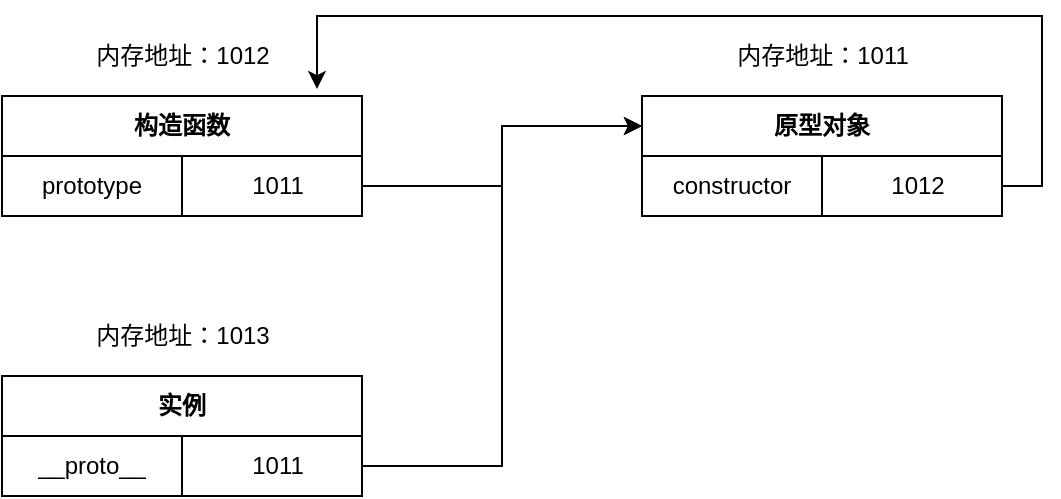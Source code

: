 <mxfile version="13.10.3" type="github">
  <diagram id="EBVEQXoF0AvwcjCBJaCW" name="第 1 页">
    <mxGraphModel dx="652" dy="391" grid="1" gridSize="10" guides="1" tooltips="1" connect="1" arrows="1" fold="1" page="1" pageScale="1" pageWidth="827" pageHeight="1169" math="0" shadow="0">
      <root>
        <mxCell id="0" />
        <mxCell id="1" parent="0" />
        <mxCell id="LH8p48pWrARDBIKsLL2u-25" value="原型对象" style="shape=table;html=1;whiteSpace=wrap;startSize=30;container=1;collapsible=0;childLayout=tableLayout;fixedRows=1;rowLines=0;fontStyle=1;align=center;" vertex="1" parent="1">
          <mxGeometry x="430" y="60" width="180" height="60" as="geometry" />
        </mxCell>
        <mxCell id="LH8p48pWrARDBIKsLL2u-26" value="" style="shape=partialRectangle;html=1;whiteSpace=wrap;collapsible=0;dropTarget=0;pointerEvents=0;fillColor=none;top=0;left=0;bottom=1;right=0;points=[[0,0.5],[1,0.5]];portConstraint=eastwest;" vertex="1" parent="LH8p48pWrARDBIKsLL2u-25">
          <mxGeometry y="30" width="180" height="30" as="geometry" />
        </mxCell>
        <mxCell id="LH8p48pWrARDBIKsLL2u-27" value="constructor" style="shape=partialRectangle;html=1;whiteSpace=wrap;connectable=0;fillColor=none;top=0;left=0;bottom=0;right=0;overflow=hidden;" vertex="1" parent="LH8p48pWrARDBIKsLL2u-26">
          <mxGeometry width="90" height="30" as="geometry" />
        </mxCell>
        <mxCell id="LH8p48pWrARDBIKsLL2u-28" value="1012" style="shape=partialRectangle;html=1;whiteSpace=wrap;connectable=0;fillColor=none;top=0;left=0;bottom=0;right=0;align=center;spacingLeft=6;overflow=hidden;" vertex="1" parent="LH8p48pWrARDBIKsLL2u-26">
          <mxGeometry x="90" width="90" height="30" as="geometry" />
        </mxCell>
        <mxCell id="LH8p48pWrARDBIKsLL2u-35" value="构造函数" style="shape=table;html=1;whiteSpace=wrap;startSize=30;container=1;collapsible=0;childLayout=tableLayout;fixedRows=1;rowLines=0;fontStyle=1;align=center;" vertex="1" parent="1">
          <mxGeometry x="110" y="60" width="180" height="60" as="geometry" />
        </mxCell>
        <mxCell id="LH8p48pWrARDBIKsLL2u-36" value="" style="shape=partialRectangle;html=1;whiteSpace=wrap;collapsible=0;dropTarget=0;pointerEvents=0;fillColor=none;top=0;left=0;bottom=1;right=0;points=[[0,0.5],[1,0.5]];portConstraint=eastwest;" vertex="1" parent="LH8p48pWrARDBIKsLL2u-35">
          <mxGeometry y="30" width="180" height="30" as="geometry" />
        </mxCell>
        <mxCell id="LH8p48pWrARDBIKsLL2u-37" value="prototype" style="shape=partialRectangle;html=1;whiteSpace=wrap;connectable=0;fillColor=none;top=0;left=0;bottom=0;right=0;overflow=hidden;" vertex="1" parent="LH8p48pWrARDBIKsLL2u-36">
          <mxGeometry width="90" height="30" as="geometry" />
        </mxCell>
        <mxCell id="LH8p48pWrARDBIKsLL2u-38" value="1011" style="shape=partialRectangle;html=1;whiteSpace=wrap;connectable=0;fillColor=none;top=0;left=0;bottom=0;right=0;align=center;spacingLeft=6;overflow=hidden;" vertex="1" parent="LH8p48pWrARDBIKsLL2u-36">
          <mxGeometry x="90" width="90" height="30" as="geometry" />
        </mxCell>
        <mxCell id="LH8p48pWrARDBIKsLL2u-39" value="实例" style="shape=table;html=1;whiteSpace=wrap;startSize=30;container=1;collapsible=0;childLayout=tableLayout;fixedRows=1;rowLines=0;fontStyle=1;align=center;" vertex="1" parent="1">
          <mxGeometry x="110" y="200" width="180" height="60" as="geometry" />
        </mxCell>
        <mxCell id="LH8p48pWrARDBIKsLL2u-40" value="" style="shape=partialRectangle;html=1;whiteSpace=wrap;collapsible=0;dropTarget=0;pointerEvents=0;fillColor=none;top=0;left=0;bottom=1;right=0;points=[[0,0.5],[1,0.5]];portConstraint=eastwest;" vertex="1" parent="LH8p48pWrARDBIKsLL2u-39">
          <mxGeometry y="30" width="180" height="30" as="geometry" />
        </mxCell>
        <mxCell id="LH8p48pWrARDBIKsLL2u-41" value="__proto__" style="shape=partialRectangle;html=1;whiteSpace=wrap;connectable=0;fillColor=none;top=0;left=0;bottom=0;right=0;overflow=hidden;" vertex="1" parent="LH8p48pWrARDBIKsLL2u-40">
          <mxGeometry width="90" height="30" as="geometry" />
        </mxCell>
        <mxCell id="LH8p48pWrARDBIKsLL2u-42" value="1011" style="shape=partialRectangle;html=1;whiteSpace=wrap;connectable=0;fillColor=none;top=0;left=0;bottom=0;right=0;align=center;spacingLeft=6;overflow=hidden;" vertex="1" parent="LH8p48pWrARDBIKsLL2u-40">
          <mxGeometry x="90" width="90" height="30" as="geometry" />
        </mxCell>
        <mxCell id="LH8p48pWrARDBIKsLL2u-43" value="内存地址：1011" style="text;html=1;align=center;verticalAlign=middle;resizable=0;points=[];autosize=1;" vertex="1" parent="1">
          <mxGeometry x="470" y="30" width="100" height="20" as="geometry" />
        </mxCell>
        <mxCell id="LH8p48pWrARDBIKsLL2u-44" value="内存地址：1012" style="text;html=1;align=center;verticalAlign=middle;resizable=0;points=[];autosize=1;" vertex="1" parent="1">
          <mxGeometry x="150" y="30" width="100" height="20" as="geometry" />
        </mxCell>
        <mxCell id="LH8p48pWrARDBIKsLL2u-45" value="内存地址：1013" style="text;html=1;align=center;verticalAlign=middle;resizable=0;points=[];autosize=1;" vertex="1" parent="1">
          <mxGeometry x="150" y="170" width="100" height="20" as="geometry" />
        </mxCell>
        <mxCell id="LH8p48pWrARDBIKsLL2u-46" style="edgeStyle=orthogonalEdgeStyle;rounded=0;orthogonalLoop=1;jettySize=auto;html=1;entryX=0;entryY=0.25;entryDx=0;entryDy=0;" edge="1" parent="1" source="LH8p48pWrARDBIKsLL2u-36" target="LH8p48pWrARDBIKsLL2u-25">
          <mxGeometry relative="1" as="geometry">
            <mxPoint x="320" y="105" as="targetPoint" />
          </mxGeometry>
        </mxCell>
        <mxCell id="LH8p48pWrARDBIKsLL2u-48" style="edgeStyle=orthogonalEdgeStyle;rounded=0;orthogonalLoop=1;jettySize=auto;html=1;entryX=0;entryY=0.25;entryDx=0;entryDy=0;" edge="1" parent="1" source="LH8p48pWrARDBIKsLL2u-40" target="LH8p48pWrARDBIKsLL2u-25">
          <mxGeometry relative="1" as="geometry">
            <mxPoint x="420" y="70" as="targetPoint" />
            <Array as="points">
              <mxPoint x="360" y="245" />
              <mxPoint x="360" y="75" />
            </Array>
          </mxGeometry>
        </mxCell>
        <mxCell id="LH8p48pWrARDBIKsLL2u-49" style="edgeStyle=orthogonalEdgeStyle;rounded=0;orthogonalLoop=1;jettySize=auto;html=1;entryX=0.875;entryY=-0.058;entryDx=0;entryDy=0;entryPerimeter=0;" edge="1" parent="1" source="LH8p48pWrARDBIKsLL2u-26" target="LH8p48pWrARDBIKsLL2u-35">
          <mxGeometry relative="1" as="geometry">
            <mxPoint x="320" y="20" as="targetPoint" />
            <Array as="points">
              <mxPoint x="630" y="105" />
              <mxPoint x="630" y="20" />
              <mxPoint x="268" y="20" />
            </Array>
          </mxGeometry>
        </mxCell>
      </root>
    </mxGraphModel>
  </diagram>
</mxfile>

